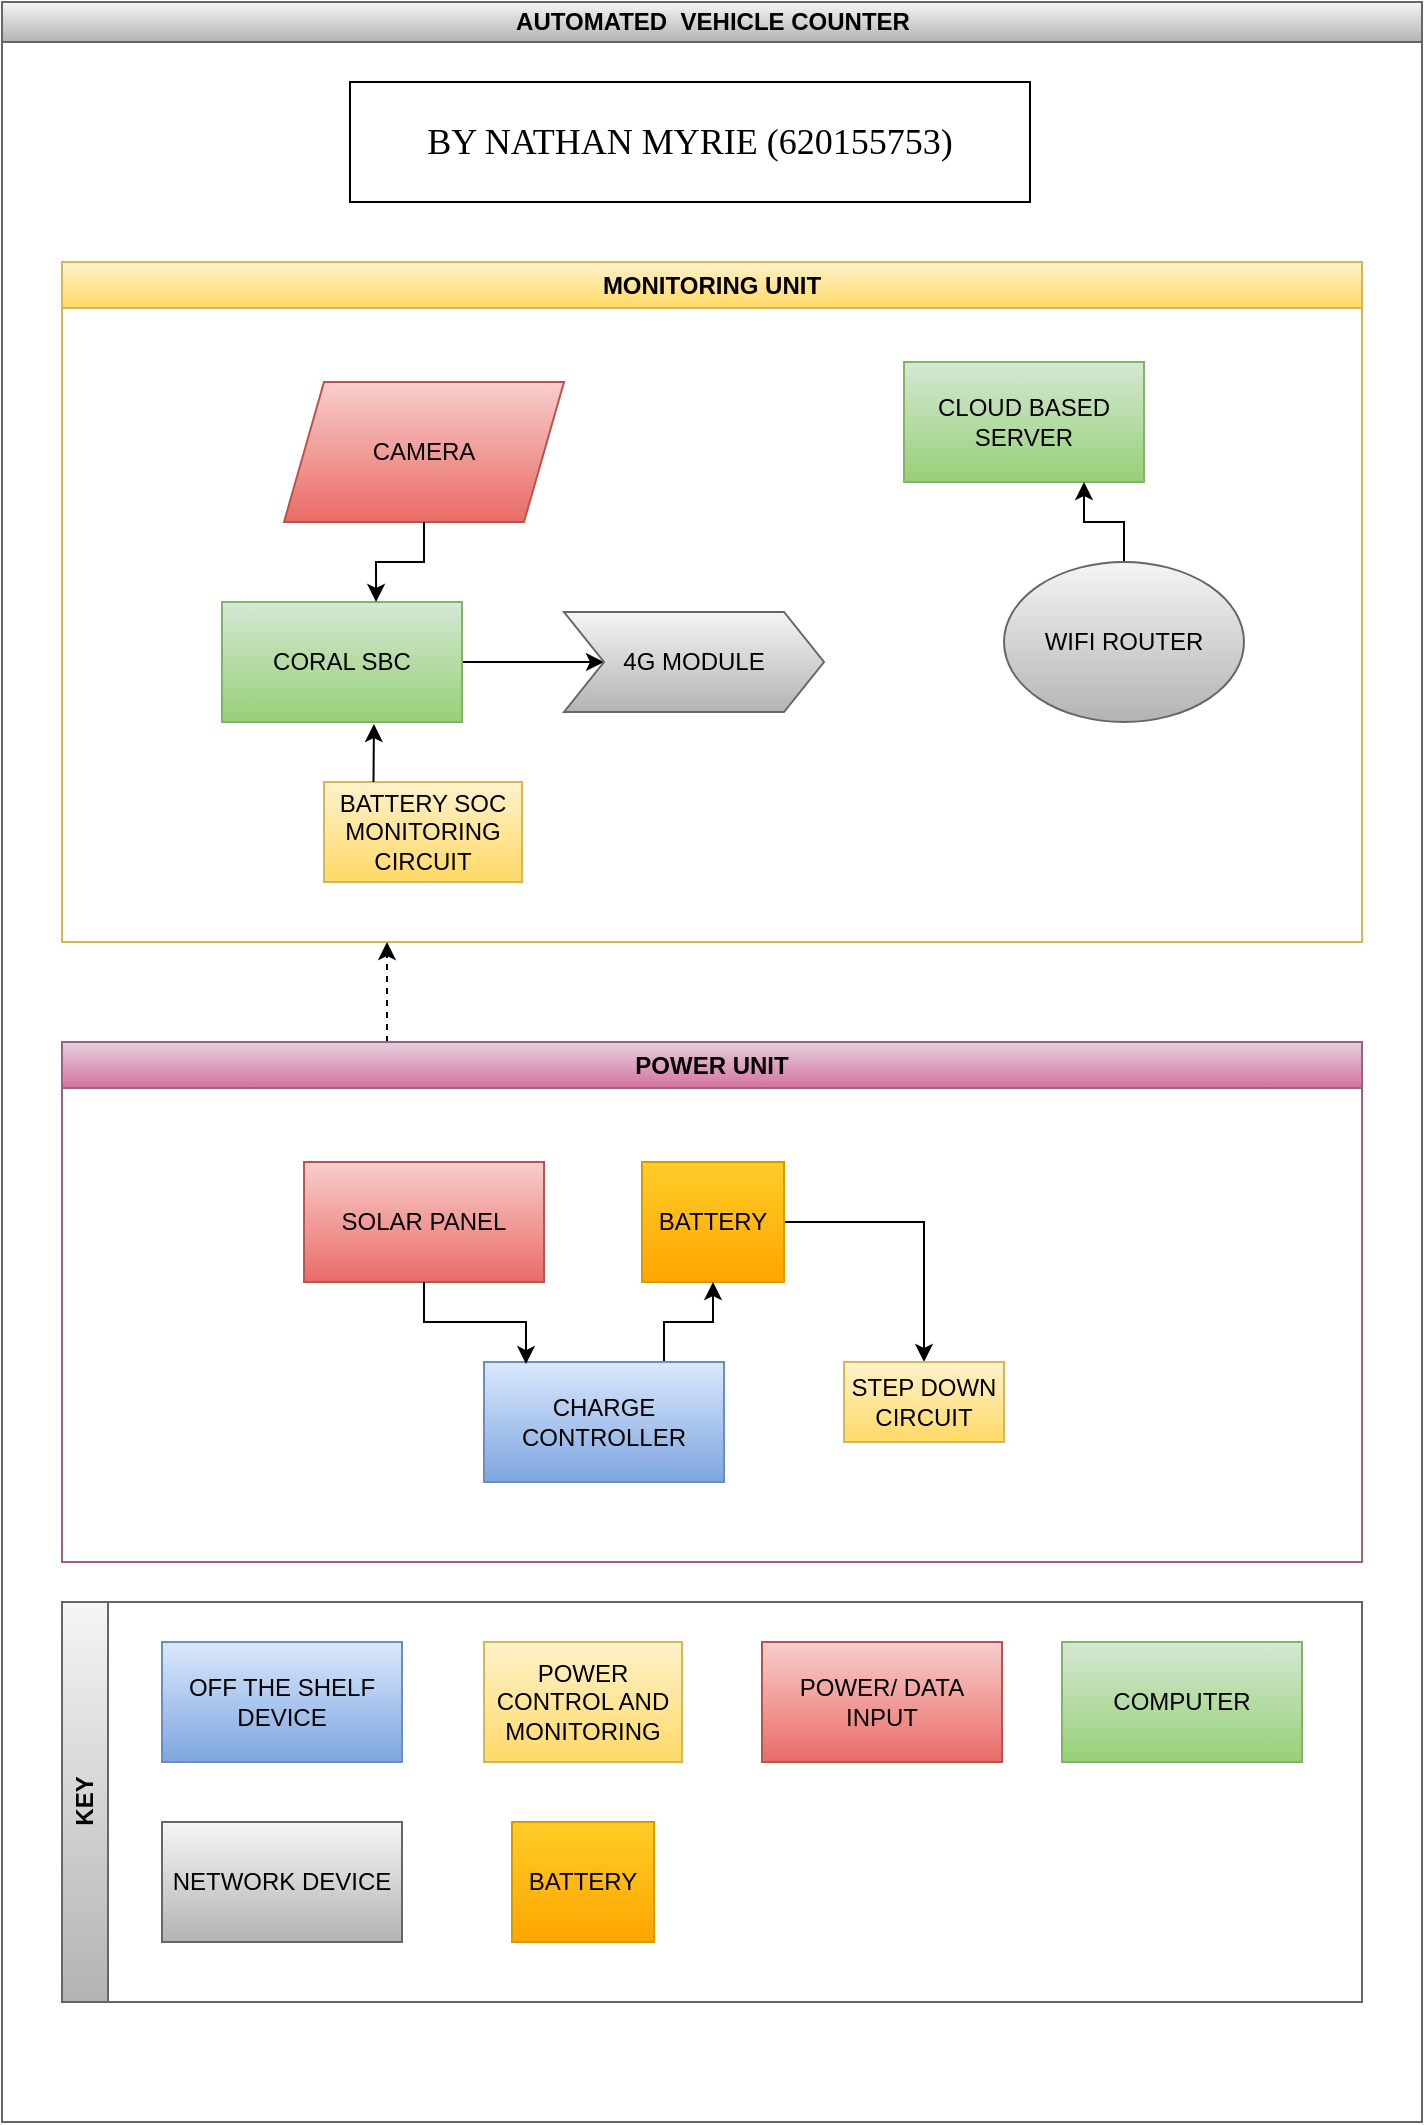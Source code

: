 <mxfile version="27.0.9">
  <diagram id="prtHgNgQTEPvFCAcTncT" name="Page-1">
    <mxGraphModel dx="864" dy="492" grid="1" gridSize="10" guides="1" tooltips="1" connect="1" arrows="1" fold="1" page="1" pageScale="1" pageWidth="827" pageHeight="1169" background="#ffffff" math="0" shadow="0">
      <root>
        <mxCell id="0" />
        <mxCell id="1" parent="0" />
        <mxCell id="dNxyNK7c78bLwvsdeMH5-11" value="AUTOMATED&amp;nbsp; VEHICLE COUNTER" style="swimlane;html=1;startSize=20;horizontal=1;containerType=tree;glass=0;fillColor=#f5f5f5;strokeColor=#666666;gradientColor=#b3b3b3;" parent="1" vertex="1">
          <mxGeometry x="70" y="50" width="710" height="1060" as="geometry" />
        </mxCell>
        <mxCell id="KH2dmFKL13_Q_JByAnSe-4" value="MONITORING UNIT" style="swimlane;whiteSpace=wrap;html=1;fillColor=#fff2cc;strokeColor=#d6b656;gradientColor=#ffd966;" parent="dNxyNK7c78bLwvsdeMH5-11" vertex="1">
          <mxGeometry x="30" y="130" width="650" height="340" as="geometry" />
        </mxCell>
        <mxCell id="KH2dmFKL13_Q_JByAnSe-7" value="CAMERA" style="shape=parallelogram;perimeter=parallelogramPerimeter;whiteSpace=wrap;html=1;fixedSize=1;fillColor=#f8cecc;strokeColor=#b85450;gradientColor=#ea6b66;" parent="KH2dmFKL13_Q_JByAnSe-4" vertex="1">
          <mxGeometry x="111" y="60" width="140" height="70" as="geometry" />
        </mxCell>
        <mxCell id="KH2dmFKL13_Q_JByAnSe-39" style="edgeStyle=orthogonalEdgeStyle;rounded=0;orthogonalLoop=1;jettySize=auto;html=1;exitX=1;exitY=0.5;exitDx=0;exitDy=0;" parent="KH2dmFKL13_Q_JByAnSe-4" source="KH2dmFKL13_Q_JByAnSe-8" target="KH2dmFKL13_Q_JByAnSe-29" edge="1">
          <mxGeometry relative="1" as="geometry" />
        </mxCell>
        <mxCell id="KH2dmFKL13_Q_JByAnSe-8" value="CORAL SBC" style="rounded=0;whiteSpace=wrap;html=1;fillColor=#d5e8d4;strokeColor=#82b366;gradientColor=#97d077;" parent="KH2dmFKL13_Q_JByAnSe-4" vertex="1">
          <mxGeometry x="80" y="170" width="120" height="60" as="geometry" />
        </mxCell>
        <mxCell id="KH2dmFKL13_Q_JByAnSe-9" value="CLOUD BASED SERVER" style="rounded=0;whiteSpace=wrap;html=1;fillColor=#d5e8d4;strokeColor=#82b366;gradientColor=#97d077;" parent="KH2dmFKL13_Q_JByAnSe-4" vertex="1">
          <mxGeometry x="421" y="50" width="120" height="60" as="geometry" />
        </mxCell>
        <mxCell id="KH2dmFKL13_Q_JByAnSe-21" style="edgeStyle=orthogonalEdgeStyle;rounded=0;orthogonalLoop=1;jettySize=auto;html=1;entryX=0.75;entryY=1;entryDx=0;entryDy=0;" parent="KH2dmFKL13_Q_JByAnSe-4" source="KH2dmFKL13_Q_JByAnSe-14" target="KH2dmFKL13_Q_JByAnSe-9" edge="1">
          <mxGeometry relative="1" as="geometry" />
        </mxCell>
        <mxCell id="KH2dmFKL13_Q_JByAnSe-14" value="WIFI ROUTER" style="ellipse;whiteSpace=wrap;html=1;fillColor=#f5f5f5;gradientColor=#b3b3b3;strokeColor=#666666;" parent="KH2dmFKL13_Q_JByAnSe-4" vertex="1">
          <mxGeometry x="471" y="150" width="120" height="80" as="geometry" />
        </mxCell>
        <mxCell id="KH2dmFKL13_Q_JByAnSe-17" style="edgeStyle=orthogonalEdgeStyle;rounded=0;orthogonalLoop=1;jettySize=auto;html=1;exitX=0.5;exitY=1;exitDx=0;exitDy=0;entryX=0.642;entryY=0;entryDx=0;entryDy=0;entryPerimeter=0;" parent="KH2dmFKL13_Q_JByAnSe-4" source="KH2dmFKL13_Q_JByAnSe-7" target="KH2dmFKL13_Q_JByAnSe-8" edge="1">
          <mxGeometry relative="1" as="geometry" />
        </mxCell>
        <mxCell id="KH2dmFKL13_Q_JByAnSe-29" value="4G MODULE" style="shape=step;perimeter=stepPerimeter;whiteSpace=wrap;html=1;fixedSize=1;fillColor=#f5f5f5;gradientColor=#b3b3b3;strokeColor=#666666;" parent="KH2dmFKL13_Q_JByAnSe-4" vertex="1">
          <mxGeometry x="251" y="175" width="130" height="50" as="geometry" />
        </mxCell>
        <mxCell id="KH2dmFKL13_Q_JByAnSe-41" value="BATTERY SOC MONITORING CIRCUIT" style="rounded=0;whiteSpace=wrap;html=1;fillColor=#fff2cc;gradientColor=#ffd966;strokeColor=#d6b656;" parent="KH2dmFKL13_Q_JByAnSe-4" vertex="1">
          <mxGeometry x="131" y="260" width="99" height="50" as="geometry" />
        </mxCell>
        <mxCell id="KH2dmFKL13_Q_JByAnSe-42" style="edgeStyle=orthogonalEdgeStyle;rounded=0;orthogonalLoop=1;jettySize=auto;html=1;exitX=0.25;exitY=0;exitDx=0;exitDy=0;entryX=0.633;entryY=1.017;entryDx=0;entryDy=0;entryPerimeter=0;" parent="KH2dmFKL13_Q_JByAnSe-4" source="KH2dmFKL13_Q_JByAnSe-41" target="KH2dmFKL13_Q_JByAnSe-8" edge="1">
          <mxGeometry relative="1" as="geometry" />
        </mxCell>
        <mxCell id="KH2dmFKL13_Q_JByAnSe-36" style="edgeStyle=orthogonalEdgeStyle;rounded=0;orthogonalLoop=1;jettySize=auto;html=1;exitX=0.25;exitY=0;exitDx=0;exitDy=0;entryX=0.25;entryY=1;entryDx=0;entryDy=0;dashed=1;" parent="dNxyNK7c78bLwvsdeMH5-11" source="KH2dmFKL13_Q_JByAnSe-5" target="KH2dmFKL13_Q_JByAnSe-4" edge="1">
          <mxGeometry relative="1" as="geometry" />
        </mxCell>
        <mxCell id="KH2dmFKL13_Q_JByAnSe-5" value="POWER UNIT" style="swimlane;whiteSpace=wrap;html=1;fillColor=#e6d0de;strokeColor=#996185;gradientColor=#d5739d;startSize=23;" parent="dNxyNK7c78bLwvsdeMH5-11" vertex="1">
          <mxGeometry x="30" y="520" width="650" height="260" as="geometry" />
        </mxCell>
        <mxCell id="KH2dmFKL13_Q_JByAnSe-10" value="SOLAR PANEL" style="rounded=0;whiteSpace=wrap;html=1;fillColor=#f8cecc;strokeColor=#b85450;gradientColor=#ea6b66;" parent="KH2dmFKL13_Q_JByAnSe-5" vertex="1">
          <mxGeometry x="121" y="60" width="120" height="60" as="geometry" />
        </mxCell>
        <mxCell id="KH2dmFKL13_Q_JByAnSe-24" style="edgeStyle=orthogonalEdgeStyle;rounded=0;orthogonalLoop=1;jettySize=auto;html=1;exitX=1;exitY=0.5;exitDx=0;exitDy=0;entryX=0.5;entryY=0;entryDx=0;entryDy=0;" parent="KH2dmFKL13_Q_JByAnSe-5" source="KH2dmFKL13_Q_JByAnSe-11" target="KH2dmFKL13_Q_JByAnSe-13" edge="1">
          <mxGeometry relative="1" as="geometry" />
        </mxCell>
        <mxCell id="KH2dmFKL13_Q_JByAnSe-11" value="BATTERY" style="rounded=0;whiteSpace=wrap;html=1;fillColor=#ffcd28;strokeColor=#d79b00;gradientColor=#ffa500;" parent="KH2dmFKL13_Q_JByAnSe-5" vertex="1">
          <mxGeometry x="290" y="60" width="71" height="60" as="geometry" />
        </mxCell>
        <mxCell id="KH2dmFKL13_Q_JByAnSe-23" style="edgeStyle=orthogonalEdgeStyle;rounded=0;orthogonalLoop=1;jettySize=auto;html=1;exitX=0.75;exitY=0;exitDx=0;exitDy=0;" parent="KH2dmFKL13_Q_JByAnSe-5" source="KH2dmFKL13_Q_JByAnSe-12" target="KH2dmFKL13_Q_JByAnSe-11" edge="1">
          <mxGeometry relative="1" as="geometry" />
        </mxCell>
        <mxCell id="KH2dmFKL13_Q_JByAnSe-12" value="CHARGE CONTROLLER" style="rounded=0;whiteSpace=wrap;html=1;fillColor=#dae8fc;gradientColor=#7ea6e0;strokeColor=#6c8ebf;" parent="KH2dmFKL13_Q_JByAnSe-5" vertex="1">
          <mxGeometry x="211" y="160" width="120" height="60" as="geometry" />
        </mxCell>
        <mxCell id="KH2dmFKL13_Q_JByAnSe-13" value="STEP DOWN CIRCUIT" style="rounded=0;whiteSpace=wrap;html=1;fillColor=#fff2cc;gradientColor=#ffd966;strokeColor=#d6b656;" parent="KH2dmFKL13_Q_JByAnSe-5" vertex="1">
          <mxGeometry x="391" y="160" width="80" height="40" as="geometry" />
        </mxCell>
        <mxCell id="KH2dmFKL13_Q_JByAnSe-22" style="edgeStyle=orthogonalEdgeStyle;rounded=0;orthogonalLoop=1;jettySize=auto;html=1;exitX=0.5;exitY=1;exitDx=0;exitDy=0;entryX=0.175;entryY=0.017;entryDx=0;entryDy=0;entryPerimeter=0;" parent="KH2dmFKL13_Q_JByAnSe-5" source="KH2dmFKL13_Q_JByAnSe-10" target="KH2dmFKL13_Q_JByAnSe-12" edge="1">
          <mxGeometry relative="1" as="geometry" />
        </mxCell>
        <mxCell id="KH2dmFKL13_Q_JByAnSe-44" value="&lt;font style=&quot;font-size: 18px;&quot; face=&quot;Comic Sans MS&quot;&gt;BY NATHAN MYRIE (620155753)&lt;/font&gt;" style="rounded=0;whiteSpace=wrap;html=1;" parent="dNxyNK7c78bLwvsdeMH5-11" vertex="1">
          <mxGeometry x="174" y="40" width="340" height="60" as="geometry" />
        </mxCell>
        <mxCell id="KH2dmFKL13_Q_JByAnSe-46" value="KEY" style="swimlane;horizontal=0;whiteSpace=wrap;html=1;fillColor=#f5f5f5;gradientColor=#b3b3b3;strokeColor=#666666;" parent="dNxyNK7c78bLwvsdeMH5-11" vertex="1">
          <mxGeometry x="30" y="800" width="650" height="200" as="geometry" />
        </mxCell>
        <mxCell id="KH2dmFKL13_Q_JByAnSe-49" value="OFF THE SHELF DEVICE" style="rounded=0;whiteSpace=wrap;html=1;fillColor=#dae8fc;gradientColor=#7ea6e0;strokeColor=#6c8ebf;" parent="KH2dmFKL13_Q_JByAnSe-46" vertex="1">
          <mxGeometry x="50" y="20" width="120" height="60" as="geometry" />
        </mxCell>
        <mxCell id="KH2dmFKL13_Q_JByAnSe-50" value="POWER CONTROL AND MONITORING " style="rounded=0;whiteSpace=wrap;html=1;fillColor=#fff2cc;gradientColor=#ffd966;strokeColor=#d6b656;" parent="KH2dmFKL13_Q_JByAnSe-46" vertex="1">
          <mxGeometry x="211" y="20" width="99" height="60" as="geometry" />
        </mxCell>
        <mxCell id="KH2dmFKL13_Q_JByAnSe-51" value="POWER/ DATA INPUT" style="rounded=0;whiteSpace=wrap;html=1;fillColor=#f8cecc;strokeColor=#b85450;gradientColor=#ea6b66;" parent="KH2dmFKL13_Q_JByAnSe-46" vertex="1">
          <mxGeometry x="350" y="20" width="120" height="60" as="geometry" />
        </mxCell>
        <mxCell id="KH2dmFKL13_Q_JByAnSe-52" value="COMPUTER" style="rounded=0;whiteSpace=wrap;html=1;fillColor=#d5e8d4;strokeColor=#82b366;gradientColor=#97d077;" parent="KH2dmFKL13_Q_JByAnSe-46" vertex="1">
          <mxGeometry x="500" y="20" width="120" height="60" as="geometry" />
        </mxCell>
        <mxCell id="KH2dmFKL13_Q_JByAnSe-53" value="NETWORK DEVICE" style="rounded=0;whiteSpace=wrap;html=1;fillColor=#f5f5f5;gradientColor=#b3b3b3;strokeColor=#666666;" parent="KH2dmFKL13_Q_JByAnSe-46" vertex="1">
          <mxGeometry x="50" y="110" width="120" height="60" as="geometry" />
        </mxCell>
        <mxCell id="KH2dmFKL13_Q_JByAnSe-54" value="BATTERY" style="rounded=0;whiteSpace=wrap;html=1;fillColor=#ffcd28;strokeColor=#d79b00;gradientColor=#ffa500;" parent="KH2dmFKL13_Q_JByAnSe-46" vertex="1">
          <mxGeometry x="225" y="110" width="71" height="60" as="geometry" />
        </mxCell>
      </root>
    </mxGraphModel>
  </diagram>
</mxfile>
